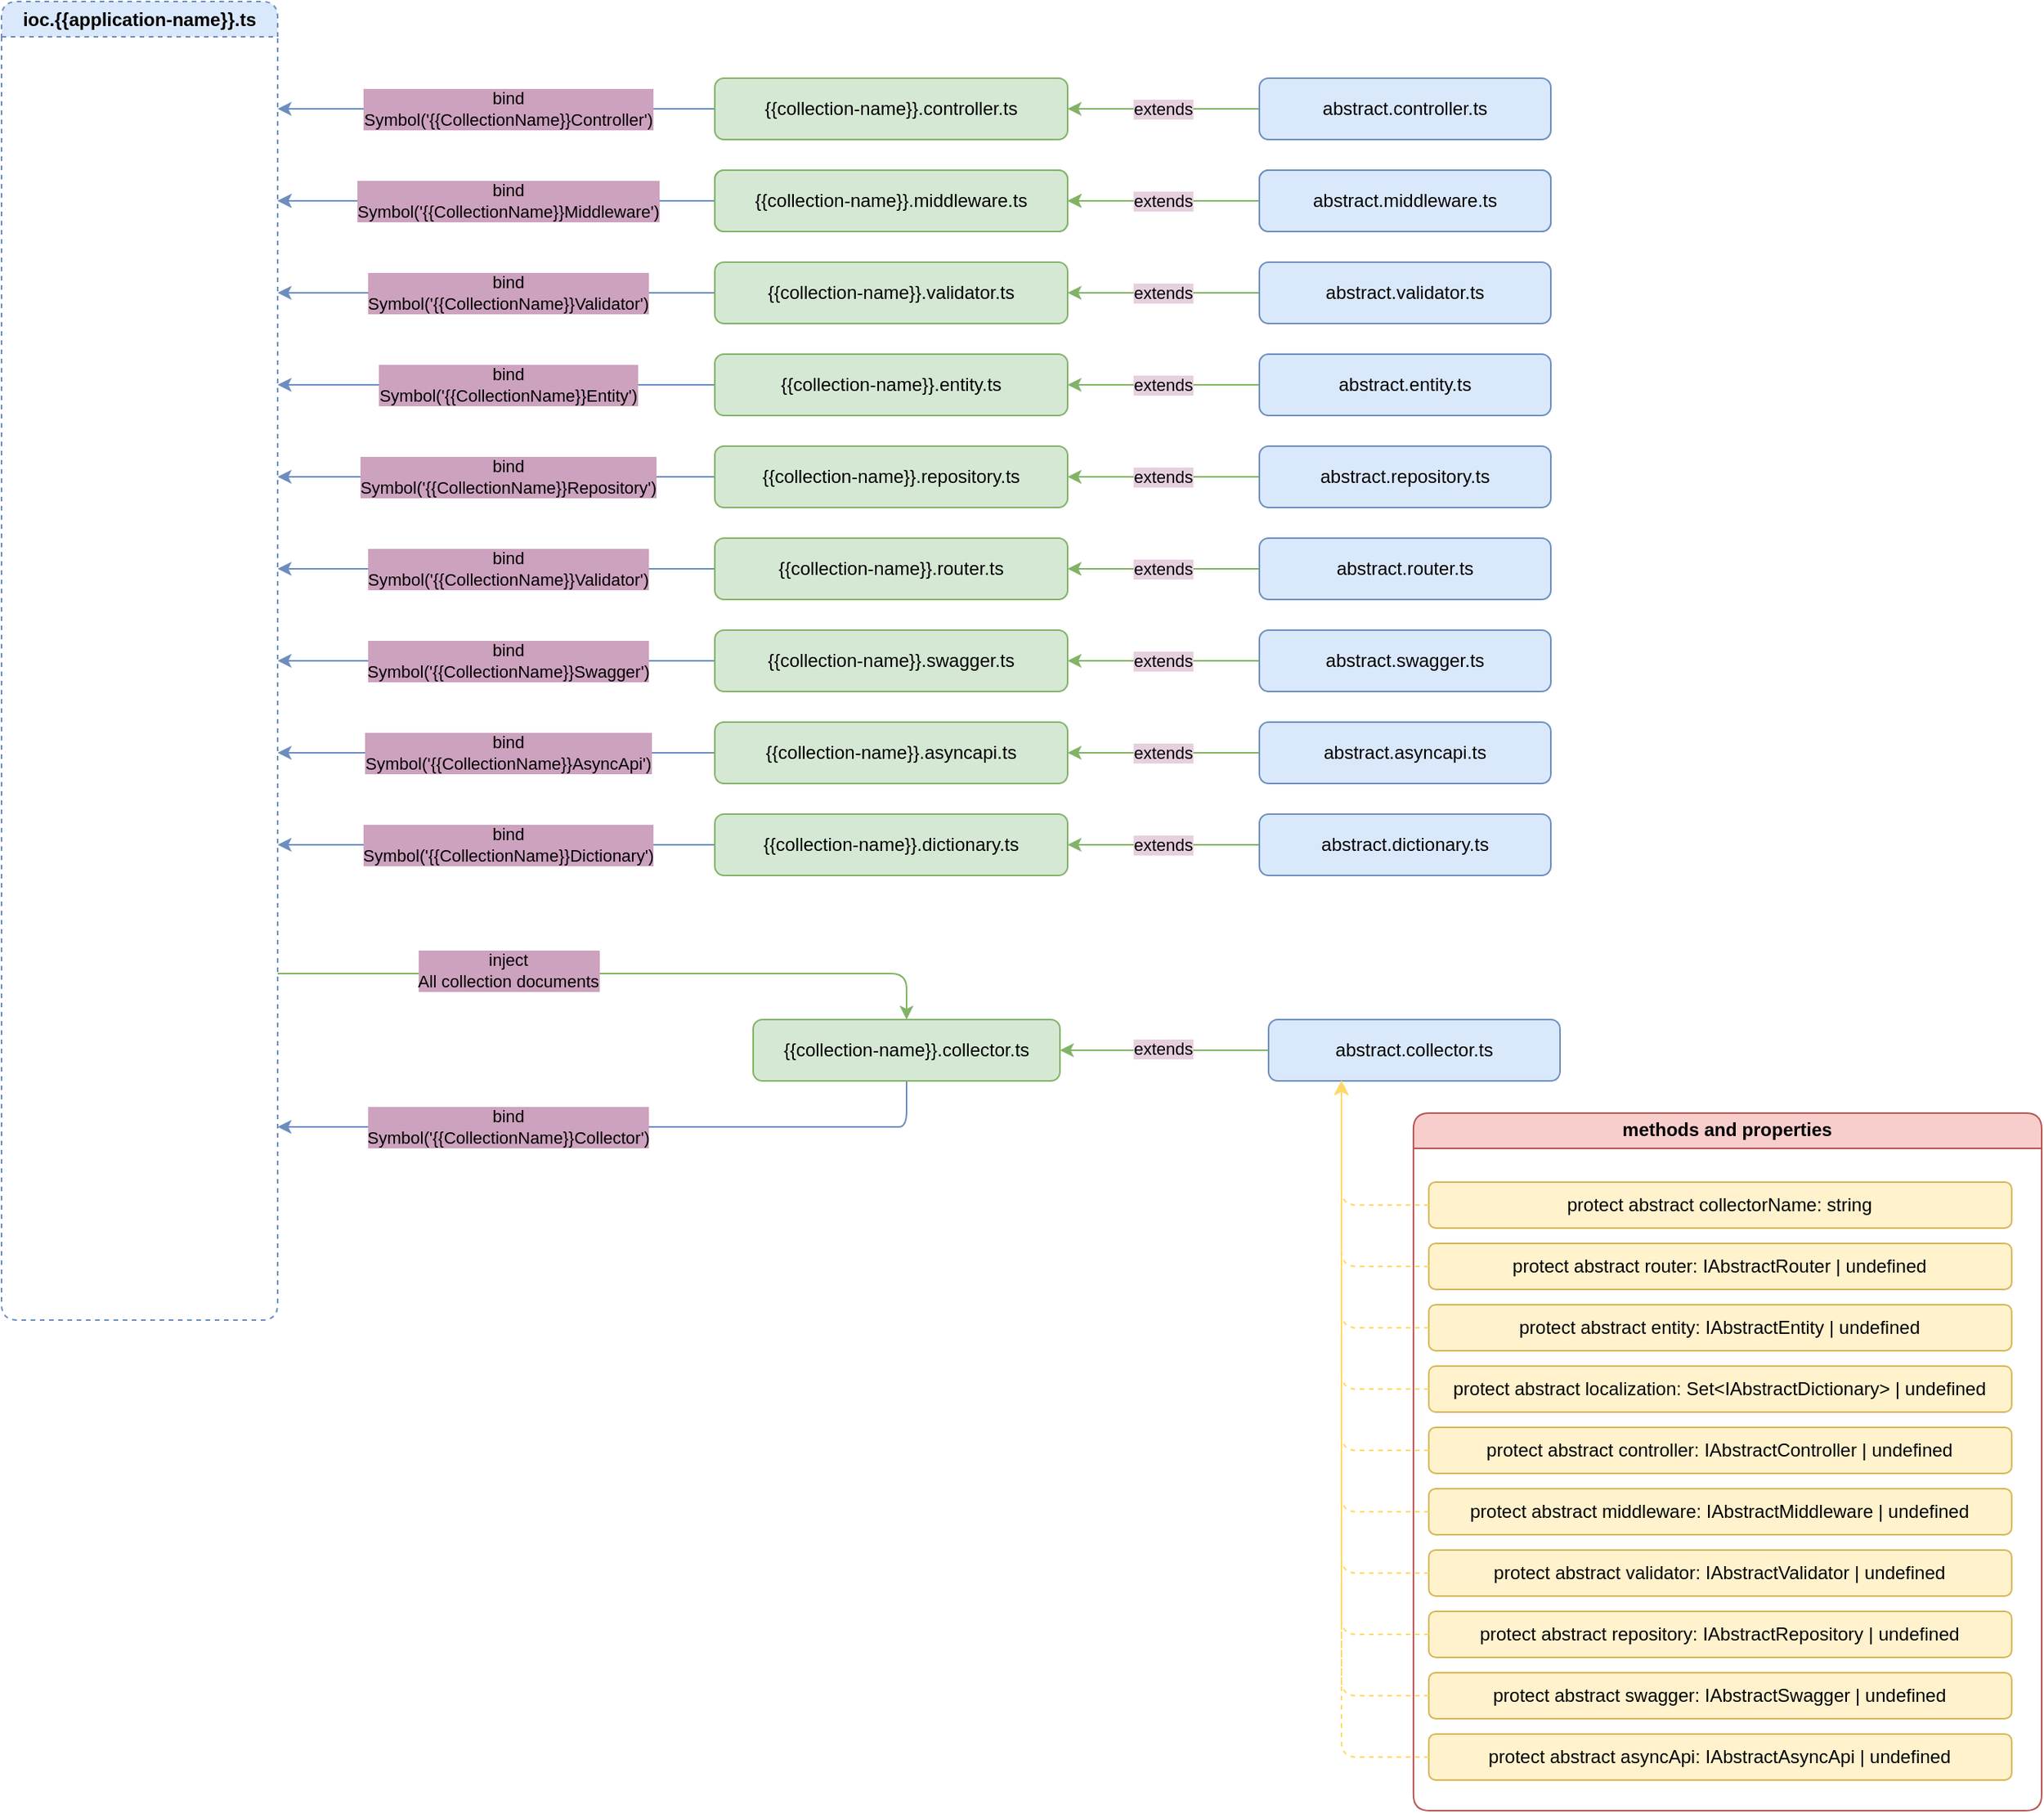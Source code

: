 <mxfile version="20.8.20" type="device"><diagram name="Page-1" id="fesKjeJAGkpHiTC1t1nh"><mxGraphModel dx="1434" dy="3022" grid="1" gridSize="10" guides="1" tooltips="1" connect="1" arrows="1" fold="1" page="1" pageScale="1" pageWidth="850" pageHeight="1100" math="0" shadow="0"><root><mxCell id="0"/><mxCell id="1" parent="0"/><mxCell id="mr9HieGqsV2TsZTmPV3q-1" value="methods and properties" style="swimlane;whiteSpace=wrap;html=1;fillColor=#f8cecc;strokeColor=#b85450;rounded=1;" parent="1" vertex="1"><mxGeometry x="1110.43" y="-715.03" width="409.57" height="455.03" as="geometry"/></mxCell><mxCell id="mr9HieGqsV2TsZTmPV3q-2" value="protect abstract collectorName: string" style="rounded=1;whiteSpace=wrap;html=1;fillColor=#fff2cc;strokeColor=#d6b656;" parent="mr9HieGqsV2TsZTmPV3q-1" vertex="1"><mxGeometry x="10" y="45" width="380" height="30" as="geometry"/></mxCell><mxCell id="mr9HieGqsV2TsZTmPV3q-3" value="protect abstract router: IAbstractRouter | undefined" style="rounded=1;whiteSpace=wrap;html=1;fillColor=#fff2cc;strokeColor=#d6b656;" parent="mr9HieGqsV2TsZTmPV3q-1" vertex="1"><mxGeometry x="10" y="85" width="380" height="30" as="geometry"/></mxCell><mxCell id="mr9HieGqsV2TsZTmPV3q-4" value="protect abstract entity: IAbstractEntity | undefined" style="rounded=1;whiteSpace=wrap;html=1;fillColor=#fff2cc;strokeColor=#d6b656;" parent="mr9HieGqsV2TsZTmPV3q-1" vertex="1"><mxGeometry x="10" y="125" width="380" height="30" as="geometry"/></mxCell><mxCell id="mr9HieGqsV2TsZTmPV3q-5" value="protect abstract localization: Set&amp;lt;IAbstractDictionary&amp;gt; | undefined" style="rounded=1;whiteSpace=wrap;html=1;fillColor=#fff2cc;strokeColor=#d6b656;" parent="mr9HieGqsV2TsZTmPV3q-1" vertex="1"><mxGeometry x="10" y="165.03" width="380" height="30" as="geometry"/></mxCell><mxCell id="mr9HieGqsV2TsZTmPV3q-6" value="protect abstract controller: IAbstractController | undefined" style="rounded=1;whiteSpace=wrap;html=1;fillColor=#fff2cc;strokeColor=#d6b656;" parent="mr9HieGqsV2TsZTmPV3q-1" vertex="1"><mxGeometry x="10" y="205" width="380" height="30" as="geometry"/></mxCell><mxCell id="mr9HieGqsV2TsZTmPV3q-7" value="protect abstract middleware: IAbstractMiddleware | undefined" style="rounded=1;whiteSpace=wrap;html=1;fillColor=#fff2cc;strokeColor=#d6b656;" parent="mr9HieGqsV2TsZTmPV3q-1" vertex="1"><mxGeometry x="10" y="245" width="380" height="30" as="geometry"/></mxCell><mxCell id="mr9HieGqsV2TsZTmPV3q-8" value="protect abstract validator: IAbstractValidator | undefined" style="rounded=1;whiteSpace=wrap;html=1;fillColor=#fff2cc;strokeColor=#d6b656;" parent="mr9HieGqsV2TsZTmPV3q-1" vertex="1"><mxGeometry x="10" y="285" width="380" height="30" as="geometry"/></mxCell><mxCell id="mr9HieGqsV2TsZTmPV3q-9" value="protect abstract repository: IAbstractRepository | undefined" style="rounded=1;whiteSpace=wrap;html=1;fillColor=#fff2cc;strokeColor=#d6b656;" parent="mr9HieGqsV2TsZTmPV3q-1" vertex="1"><mxGeometry x="10" y="325" width="380" height="30" as="geometry"/></mxCell><mxCell id="mr9HieGqsV2TsZTmPV3q-10" value="protect abstract swagger: IAbstractSwagger | undefined" style="rounded=1;whiteSpace=wrap;html=1;fillColor=#fff2cc;strokeColor=#d6b656;" parent="mr9HieGqsV2TsZTmPV3q-1" vertex="1"><mxGeometry x="10" y="365" width="380" height="30" as="geometry"/></mxCell><mxCell id="mr9HieGqsV2TsZTmPV3q-11" value="protect abstract asyncApi: IAbstractAsyncApi | undefined" style="rounded=1;whiteSpace=wrap;html=1;fillColor=#fff2cc;strokeColor=#d6b656;" parent="mr9HieGqsV2TsZTmPV3q-1" vertex="1"><mxGeometry x="10" y="405" width="380" height="30" as="geometry"/></mxCell><mxCell id="mr9HieGqsV2TsZTmPV3q-12" style="edgeStyle=orthogonalEdgeStyle;rounded=1;orthogonalLoop=1;jettySize=auto;html=1;entryX=0.5;entryY=0;entryDx=0;entryDy=0;fillColor=#d5e8d4;strokeColor=#82b366;" parent="1" target="mr9HieGqsV2TsZTmPV3q-16" edge="1"><mxGeometry relative="1" as="geometry"><mxPoint x="370" y="-806" as="sourcePoint"/><Array as="points"><mxPoint x="450" y="-806.03"/><mxPoint x="770" y="-806.03"/></Array></mxGeometry></mxCell><mxCell id="mr9HieGqsV2TsZTmPV3q-13" value="inject&lt;br&gt;All collection documents" style="edgeLabel;html=1;align=center;verticalAlign=middle;resizable=0;points=[];labelBackgroundColor=#CDA2BE;" parent="mr9HieGqsV2TsZTmPV3q-12" vertex="1" connectable="0"><mxGeometry x="-0.187" y="2" relative="1" as="geometry"><mxPoint x="-29" as="offset"/></mxGeometry></mxCell><mxCell id="mr9HieGqsV2TsZTmPV3q-14" style="edgeStyle=orthogonalEdgeStyle;rounded=1;orthogonalLoop=1;jettySize=auto;html=1;exitX=0.5;exitY=1;exitDx=0;exitDy=0;fillColor=#dae8fc;strokeColor=#6c8ebf;" parent="1" source="mr9HieGqsV2TsZTmPV3q-16" edge="1"><mxGeometry relative="1" as="geometry"><mxPoint x="370" y="-706" as="targetPoint"/><Array as="points"><mxPoint x="770" y="-706.03"/><mxPoint x="450" y="-706.03"/></Array></mxGeometry></mxCell><mxCell id="mr9HieGqsV2TsZTmPV3q-15" value="bind&lt;br&gt;Symbol('{{CollectionName}}Collector')" style="edgeLabel;html=1;align=center;verticalAlign=middle;resizable=0;points=[];labelBackgroundColor=#CDA2BE;" parent="mr9HieGqsV2TsZTmPV3q-14" vertex="1" connectable="0"><mxGeometry x="0.337" y="4" relative="1" as="geometry"><mxPoint x="4" y="-4" as="offset"/></mxGeometry></mxCell><mxCell id="mr9HieGqsV2TsZTmPV3q-16" value="{{collection-name}}.collector.ts" style="rounded=1;whiteSpace=wrap;html=1;fillColor=#d5e8d4;strokeColor=#82b366;" parent="1" vertex="1"><mxGeometry x="680" y="-776.03" width="200" height="40" as="geometry"/></mxCell><mxCell id="mr9HieGqsV2TsZTmPV3q-17" style="edgeStyle=orthogonalEdgeStyle;rounded=0;orthogonalLoop=1;jettySize=auto;html=1;entryX=1;entryY=0.5;entryDx=0;entryDy=0;fillColor=#d5e8d4;strokeColor=#82b366;" parent="1" source="mr9HieGqsV2TsZTmPV3q-18" edge="1"><mxGeometry relative="1" as="geometry"><mxPoint x="880" y="-756.03" as="targetPoint"/></mxGeometry></mxCell><mxCell id="mr9HieGqsV2TsZTmPV3q-18" value="abstract.collector.ts" style="rounded=1;whiteSpace=wrap;html=1;fillColor=#dae8fc;strokeColor=#6c8ebf;" parent="1" vertex="1"><mxGeometry x="1016.0" y="-776.03" width="190" height="40" as="geometry"/></mxCell><mxCell id="mr9HieGqsV2TsZTmPV3q-19" style="edgeStyle=orthogonalEdgeStyle;rounded=1;orthogonalLoop=1;jettySize=auto;html=1;entryX=0.25;entryY=1;entryDx=0;entryDy=0;exitX=0;exitY=0.5;exitDx=0;exitDy=0;fillColor=#d5e8d4;strokeColor=#FFD966;dashed=1;strokeWidth=1;" parent="1" source="mr9HieGqsV2TsZTmPV3q-2" target="mr9HieGqsV2TsZTmPV3q-18" edge="1"><mxGeometry relative="1" as="geometry"/></mxCell><mxCell id="mr9HieGqsV2TsZTmPV3q-20" style="edgeStyle=orthogonalEdgeStyle;rounded=1;orthogonalLoop=1;jettySize=auto;html=1;entryX=0.25;entryY=1;entryDx=0;entryDy=0;exitX=0;exitY=0.5;exitDx=0;exitDy=0;fillColor=#d5e8d4;strokeColor=#FFD966;dashed=1;" parent="1" source="mr9HieGqsV2TsZTmPV3q-3" target="mr9HieGqsV2TsZTmPV3q-18" edge="1"><mxGeometry relative="1" as="geometry"/></mxCell><mxCell id="mr9HieGqsV2TsZTmPV3q-21" style="edgeStyle=orthogonalEdgeStyle;rounded=1;orthogonalLoop=1;jettySize=auto;html=1;entryX=0.25;entryY=1;entryDx=0;entryDy=0;exitX=0;exitY=0.5;exitDx=0;exitDy=0;fillColor=#d5e8d4;strokeColor=#FFD966;dashed=1;" parent="1" source="mr9HieGqsV2TsZTmPV3q-11" target="mr9HieGqsV2TsZTmPV3q-18" edge="1"><mxGeometry relative="1" as="geometry"/></mxCell><mxCell id="mr9HieGqsV2TsZTmPV3q-22" style="edgeStyle=orthogonalEdgeStyle;rounded=1;orthogonalLoop=1;jettySize=auto;html=1;entryX=0.25;entryY=1;entryDx=0;entryDy=0;exitX=0;exitY=0.5;exitDx=0;exitDy=0;fillColor=#d5e8d4;strokeColor=#FFD966;dashed=1;" parent="1" source="mr9HieGqsV2TsZTmPV3q-4" target="mr9HieGqsV2TsZTmPV3q-18" edge="1"><mxGeometry relative="1" as="geometry"/></mxCell><mxCell id="mr9HieGqsV2TsZTmPV3q-23" style="edgeStyle=orthogonalEdgeStyle;rounded=1;orthogonalLoop=1;jettySize=auto;html=1;entryX=0.25;entryY=1;entryDx=0;entryDy=0;exitX=0;exitY=0.5;exitDx=0;exitDy=0;fillColor=#d5e8d4;strokeColor=#FFD966;dashed=1;" parent="1" source="mr9HieGqsV2TsZTmPV3q-5" target="mr9HieGqsV2TsZTmPV3q-18" edge="1"><mxGeometry relative="1" as="geometry"/></mxCell><mxCell id="mr9HieGqsV2TsZTmPV3q-24" style="edgeStyle=orthogonalEdgeStyle;rounded=1;orthogonalLoop=1;jettySize=auto;html=1;entryX=0.25;entryY=1;entryDx=0;entryDy=0;exitX=0;exitY=0.5;exitDx=0;exitDy=0;fillColor=#d5e8d4;strokeColor=#FFD966;dashed=1;" parent="1" source="mr9HieGqsV2TsZTmPV3q-6" target="mr9HieGqsV2TsZTmPV3q-18" edge="1"><mxGeometry relative="1" as="geometry"/></mxCell><mxCell id="mr9HieGqsV2TsZTmPV3q-25" style="edgeStyle=orthogonalEdgeStyle;rounded=1;orthogonalLoop=1;jettySize=auto;html=1;entryX=0.25;entryY=1;entryDx=0;entryDy=0;exitX=0;exitY=0.5;exitDx=0;exitDy=0;fillColor=#d5e8d4;strokeColor=#FFD966;dashed=1;shadow=0;jumpStyle=none;" parent="1" source="mr9HieGqsV2TsZTmPV3q-7" target="mr9HieGqsV2TsZTmPV3q-18" edge="1"><mxGeometry relative="1" as="geometry"/></mxCell><mxCell id="mr9HieGqsV2TsZTmPV3q-26" style="edgeStyle=orthogonalEdgeStyle;rounded=1;sketch=0;jumpStyle=none;orthogonalLoop=1;jettySize=auto;html=1;entryX=0.25;entryY=1;entryDx=0;entryDy=0;shadow=0;dashed=1;strokeWidth=1;exitX=0;exitY=0.5;exitDx=0;exitDy=0;fillColor=#d5e8d4;strokeColor=#FFD966;" parent="1" source="mr9HieGqsV2TsZTmPV3q-8" target="mr9HieGqsV2TsZTmPV3q-18" edge="1"><mxGeometry relative="1" as="geometry"/></mxCell><mxCell id="mr9HieGqsV2TsZTmPV3q-27" style="edgeStyle=orthogonalEdgeStyle;rounded=1;sketch=0;jumpStyle=none;orthogonalLoop=1;jettySize=auto;html=1;entryX=0.25;entryY=1;entryDx=0;entryDy=0;shadow=0;dashed=1;strokeWidth=1;exitX=0;exitY=0.5;exitDx=0;exitDy=0;fillColor=#d5e8d4;strokeColor=#FFD966;" parent="1" source="mr9HieGqsV2TsZTmPV3q-9" target="mr9HieGqsV2TsZTmPV3q-18" edge="1"><mxGeometry relative="1" as="geometry"/></mxCell><mxCell id="mr9HieGqsV2TsZTmPV3q-28" style="edgeStyle=orthogonalEdgeStyle;rounded=1;sketch=0;jumpStyle=none;orthogonalLoop=1;jettySize=auto;html=1;entryX=0.25;entryY=1;entryDx=0;entryDy=0;shadow=0;dashed=1;strokeWidth=1;exitX=0;exitY=0.5;exitDx=0;exitDy=0;fillColor=#d5e8d4;strokeColor=#FFD966;" parent="1" source="mr9HieGqsV2TsZTmPV3q-10" target="mr9HieGqsV2TsZTmPV3q-18" edge="1"><mxGeometry relative="1" as="geometry"/></mxCell><mxCell id="mr9HieGqsV2TsZTmPV3q-29" style="edgeStyle=orthogonalEdgeStyle;rounded=0;orthogonalLoop=1;jettySize=auto;html=1;fillColor=#dae8fc;strokeColor=#6c8ebf;" parent="1" edge="1"><mxGeometry relative="1" as="geometry"><mxPoint x="370.0" y="-1250" as="targetPoint"/><mxPoint x="655" y="-1250" as="sourcePoint"/></mxGeometry></mxCell><mxCell id="mr9HieGqsV2TsZTmPV3q-30" value="bind&lt;br&gt;Symbol('{{CollectionName}}Validator')" style="edgeLabel;html=1;align=center;verticalAlign=middle;resizable=0;points=[];labelBackgroundColor=#CDA2BE;" parent="mr9HieGqsV2TsZTmPV3q-29" vertex="1" connectable="0"><mxGeometry x="-0.066" relative="1" as="geometry"><mxPoint x="-2" as="offset"/></mxGeometry></mxCell><mxCell id="mr9HieGqsV2TsZTmPV3q-31" style="edgeStyle=orthogonalEdgeStyle;rounded=0;orthogonalLoop=1;jettySize=auto;html=1;fillColor=#d5e8d4;strokeColor=#82b366;entryX=1;entryY=0.5;entryDx=0;entryDy=0;" parent="1" edge="1"><mxGeometry relative="1" as="geometry"><mxPoint x="885" y="-1250" as="targetPoint"/><mxPoint x="1016" y="-1250" as="sourcePoint"/></mxGeometry></mxCell><mxCell id="mr9HieGqsV2TsZTmPV3q-32" value="extends" style="edgeLabel;html=1;align=center;verticalAlign=middle;resizable=0;points=[];labelBackgroundColor=#E6D0DE;" parent="1" vertex="1" connectable="0"><mxGeometry x="920" y="-1246" as="geometry"><mxPoint x="27" y="-4" as="offset"/></mxGeometry></mxCell><mxCell id="mr9HieGqsV2TsZTmPV3q-33" style="edgeStyle=orthogonalEdgeStyle;rounded=0;orthogonalLoop=1;jettySize=auto;html=1;fillColor=#dae8fc;strokeColor=#6c8ebf;" parent="1" edge="1"><mxGeometry relative="1" as="geometry"><mxPoint x="370.0" y="-1310" as="targetPoint"/><mxPoint x="655" y="-1310" as="sourcePoint"/></mxGeometry></mxCell><mxCell id="mr9HieGqsV2TsZTmPV3q-34" value="bind&lt;br&gt;Symbol('{{CollectionName}}Controller')" style="edgeLabel;html=1;align=center;verticalAlign=middle;resizable=0;points=[];labelBackgroundColor=#CDA2BE;" parent="mr9HieGqsV2TsZTmPV3q-33" vertex="1" connectable="0"><mxGeometry x="-0.066" relative="1" as="geometry"><mxPoint x="-2" as="offset"/></mxGeometry></mxCell><mxCell id="mr9HieGqsV2TsZTmPV3q-35" style="edgeStyle=orthogonalEdgeStyle;rounded=0;orthogonalLoop=1;jettySize=auto;html=1;fillColor=#d5e8d4;strokeColor=#82b366;entryX=1;entryY=0.5;entryDx=0;entryDy=0;" parent="1" edge="1"><mxGeometry relative="1" as="geometry"><mxPoint x="885" y="-1310" as="targetPoint"/><mxPoint x="1016" y="-1310" as="sourcePoint"/></mxGeometry></mxCell><mxCell id="mr9HieGqsV2TsZTmPV3q-36" value="extends" style="edgeLabel;html=1;align=center;verticalAlign=middle;resizable=0;points=[];labelBackgroundColor=#E6D0DE;" parent="1" vertex="1" connectable="0"><mxGeometry x="920" y="-1306" as="geometry"><mxPoint x="27" y="-4" as="offset"/></mxGeometry></mxCell><mxCell id="mr9HieGqsV2TsZTmPV3q-37" value="{{collection-name}}.validator.ts" style="rounded=1;whiteSpace=wrap;html=1;fillColor=#d5e8d4;strokeColor=#82b366;" parent="1" vertex="1"><mxGeometry x="655" y="-1330" width="230" height="40" as="geometry"/></mxCell><mxCell id="mr9HieGqsV2TsZTmPV3q-38" value="abstract.validator.ts" style="rounded=1;whiteSpace=wrap;html=1;fillColor=#dae8fc;strokeColor=#6c8ebf;" parent="1" vertex="1"><mxGeometry x="1010" y="-1330" width="190" height="40" as="geometry"/></mxCell><mxCell id="mr9HieGqsV2TsZTmPV3q-39" style="edgeStyle=orthogonalEdgeStyle;rounded=0;orthogonalLoop=1;jettySize=auto;html=1;fillColor=#dae8fc;strokeColor=#6c8ebf;" parent="1" edge="1"><mxGeometry relative="1" as="geometry"><mxPoint x="370.0" y="-1310" as="targetPoint"/><mxPoint x="655" y="-1310" as="sourcePoint"/></mxGeometry></mxCell><mxCell id="mr9HieGqsV2TsZTmPV3q-40" value="bind&lt;br&gt;Symbol('{{CollectionName}}Middleware')" style="edgeLabel;html=1;align=center;verticalAlign=middle;resizable=0;points=[];labelBackgroundColor=#CDA2BE;" parent="mr9HieGqsV2TsZTmPV3q-39" vertex="1" connectable="0"><mxGeometry x="-0.066" relative="1" as="geometry"><mxPoint x="-2" as="offset"/></mxGeometry></mxCell><mxCell id="mr9HieGqsV2TsZTmPV3q-41" style="edgeStyle=orthogonalEdgeStyle;rounded=0;orthogonalLoop=1;jettySize=auto;html=1;fillColor=#d5e8d4;strokeColor=#82b366;entryX=1;entryY=0.5;entryDx=0;entryDy=0;" parent="1" edge="1"><mxGeometry relative="1" as="geometry"><mxPoint x="885" y="-1310" as="targetPoint"/><mxPoint x="1016" y="-1310" as="sourcePoint"/></mxGeometry></mxCell><mxCell id="mr9HieGqsV2TsZTmPV3q-42" value="extends" style="edgeLabel;html=1;align=center;verticalAlign=middle;resizable=0;points=[];labelBackgroundColor=#E6D0DE;" parent="1" vertex="1" connectable="0"><mxGeometry x="920" y="-1306" as="geometry"><mxPoint x="27" y="-4" as="offset"/></mxGeometry></mxCell><mxCell id="mr9HieGqsV2TsZTmPV3q-43" value="{{collection-name}}.middleware.ts" style="rounded=1;whiteSpace=wrap;html=1;fillColor=#d5e8d4;strokeColor=#82b366;" parent="1" vertex="1"><mxGeometry x="655" y="-1330" width="230" height="40" as="geometry"/></mxCell><mxCell id="mr9HieGqsV2TsZTmPV3q-44" value="abstract.middleware.ts" style="rounded=1;whiteSpace=wrap;html=1;fillColor=#dae8fc;strokeColor=#6c8ebf;" parent="1" vertex="1"><mxGeometry x="1010" y="-1330" width="190" height="40" as="geometry"/></mxCell><mxCell id="mr9HieGqsV2TsZTmPV3q-45" style="edgeStyle=orthogonalEdgeStyle;rounded=0;orthogonalLoop=1;jettySize=auto;html=1;fillColor=#dae8fc;strokeColor=#6c8ebf;" parent="1" edge="1"><mxGeometry relative="1" as="geometry"><mxPoint x="370.0" y="-1370" as="targetPoint"/><mxPoint x="655" y="-1370" as="sourcePoint"/></mxGeometry></mxCell><mxCell id="mr9HieGqsV2TsZTmPV3q-46" value="bind&lt;br&gt;Symbol('{{CollectionName}}Controller')" style="edgeLabel;html=1;align=center;verticalAlign=middle;resizable=0;points=[];labelBackgroundColor=#CDA2BE;" parent="mr9HieGqsV2TsZTmPV3q-45" vertex="1" connectable="0"><mxGeometry x="-0.066" relative="1" as="geometry"><mxPoint x="-2" as="offset"/></mxGeometry></mxCell><mxCell id="mr9HieGqsV2TsZTmPV3q-47" style="edgeStyle=orthogonalEdgeStyle;rounded=0;orthogonalLoop=1;jettySize=auto;html=1;fillColor=#d5e8d4;strokeColor=#82b366;entryX=1;entryY=0.5;entryDx=0;entryDy=0;" parent="1" edge="1"><mxGeometry relative="1" as="geometry"><mxPoint x="885" y="-1370" as="targetPoint"/><mxPoint x="1016" y="-1370" as="sourcePoint"/></mxGeometry></mxCell><mxCell id="mr9HieGqsV2TsZTmPV3q-48" value="extends" style="edgeLabel;html=1;align=center;verticalAlign=middle;resizable=0;points=[];labelBackgroundColor=#E6D0DE;" parent="1" vertex="1" connectable="0"><mxGeometry x="920" y="-1366" as="geometry"><mxPoint x="27" y="-4" as="offset"/></mxGeometry></mxCell><mxCell id="mr9HieGqsV2TsZTmPV3q-49" value="{{collection-name}}.controller.ts" style="rounded=1;whiteSpace=wrap;html=1;fillColor=#d5e8d4;strokeColor=#82b366;" parent="1" vertex="1"><mxGeometry x="655" y="-1390" width="230" height="40" as="geometry"/></mxCell><mxCell id="mr9HieGqsV2TsZTmPV3q-50" value="abstract.controller.ts" style="rounded=1;whiteSpace=wrap;html=1;fillColor=#dae8fc;strokeColor=#6c8ebf;" parent="1" vertex="1"><mxGeometry x="1010" y="-1390" width="190" height="40" as="geometry"/></mxCell><mxCell id="mr9HieGqsV2TsZTmPV3q-51" value="abstract.validator.ts" style="rounded=1;whiteSpace=wrap;html=1;fillColor=#dae8fc;strokeColor=#6c8ebf;" parent="1" vertex="1"><mxGeometry x="1010" y="-1270" width="190" height="40" as="geometry"/></mxCell><mxCell id="mr9HieGqsV2TsZTmPV3q-52" value="{{collection-name}}.validator.ts" style="rounded=1;whiteSpace=wrap;html=1;fillColor=#d5e8d4;strokeColor=#82b366;" parent="1" vertex="1"><mxGeometry x="655" y="-1270" width="230" height="40" as="geometry"/></mxCell><mxCell id="mr9HieGqsV2TsZTmPV3q-53" value="ioc.{{application-name}}.ts" style="swimlane;whiteSpace=wrap;html=1;rounded=1;dashed=1;fillColor=#dae8fc;strokeColor=#6c8ebf;" parent="1" vertex="1"><mxGeometry x="190" y="-1440" width="180" height="860" as="geometry"/></mxCell><mxCell id="mr9HieGqsV2TsZTmPV3q-54" style="edgeStyle=orthogonalEdgeStyle;rounded=0;orthogonalLoop=1;jettySize=auto;html=1;fillColor=#dae8fc;strokeColor=#6c8ebf;" parent="1" edge="1"><mxGeometry relative="1" as="geometry"><mxPoint x="370.0" y="-1190" as="targetPoint"/><mxPoint x="655" y="-1190" as="sourcePoint"/></mxGeometry></mxCell><mxCell id="mr9HieGqsV2TsZTmPV3q-55" value="bind&lt;br&gt;Symbol('{{CollectionName}}Entity')" style="edgeLabel;html=1;align=center;verticalAlign=middle;resizable=0;points=[];labelBackgroundColor=#CDA2BE;" parent="mr9HieGqsV2TsZTmPV3q-54" vertex="1" connectable="0"><mxGeometry x="-0.066" relative="1" as="geometry"><mxPoint x="-2" as="offset"/></mxGeometry></mxCell><mxCell id="mr9HieGqsV2TsZTmPV3q-56" style="edgeStyle=orthogonalEdgeStyle;rounded=0;orthogonalLoop=1;jettySize=auto;html=1;fillColor=#d5e8d4;strokeColor=#82b366;entryX=1;entryY=0.5;entryDx=0;entryDy=0;" parent="1" edge="1"><mxGeometry relative="1" as="geometry"><mxPoint x="885" y="-1190" as="targetPoint"/><mxPoint x="1016" y="-1190" as="sourcePoint"/></mxGeometry></mxCell><mxCell id="mr9HieGqsV2TsZTmPV3q-57" value="extends" style="edgeLabel;html=1;align=center;verticalAlign=middle;resizable=0;points=[];labelBackgroundColor=#E6D0DE;" parent="1" vertex="1" connectable="0"><mxGeometry x="920" y="-1186" as="geometry"><mxPoint x="27" y="-4" as="offset"/></mxGeometry></mxCell><mxCell id="mr9HieGqsV2TsZTmPV3q-58" value="abstract.entity.ts" style="rounded=1;whiteSpace=wrap;html=1;fillColor=#dae8fc;strokeColor=#6c8ebf;" parent="1" vertex="1"><mxGeometry x="1010" y="-1210" width="190" height="40" as="geometry"/></mxCell><mxCell id="mr9HieGqsV2TsZTmPV3q-59" value="{{collection-name}}.entity.ts" style="rounded=1;whiteSpace=wrap;html=1;fillColor=#d5e8d4;strokeColor=#82b366;" parent="1" vertex="1"><mxGeometry x="655" y="-1210" width="230" height="40" as="geometry"/></mxCell><mxCell id="mr9HieGqsV2TsZTmPV3q-60" style="edgeStyle=orthogonalEdgeStyle;rounded=0;orthogonalLoop=1;jettySize=auto;html=1;fillColor=#dae8fc;strokeColor=#6c8ebf;" parent="1" edge="1"><mxGeometry relative="1" as="geometry"><mxPoint x="370.0" y="-1130" as="targetPoint"/><mxPoint x="655" y="-1130" as="sourcePoint"/></mxGeometry></mxCell><mxCell id="mr9HieGqsV2TsZTmPV3q-61" value="bind&lt;br&gt;Symbol('{{CollectionName}}Repository')" style="edgeLabel;html=1;align=center;verticalAlign=middle;resizable=0;points=[];labelBackgroundColor=#CDA2BE;" parent="mr9HieGqsV2TsZTmPV3q-60" vertex="1" connectable="0"><mxGeometry x="-0.066" relative="1" as="geometry"><mxPoint x="-2" as="offset"/></mxGeometry></mxCell><mxCell id="mr9HieGqsV2TsZTmPV3q-62" style="edgeStyle=orthogonalEdgeStyle;rounded=0;orthogonalLoop=1;jettySize=auto;html=1;fillColor=#d5e8d4;strokeColor=#82b366;entryX=1;entryY=0.5;entryDx=0;entryDy=0;" parent="1" edge="1"><mxGeometry relative="1" as="geometry"><mxPoint x="885" y="-1130" as="targetPoint"/><mxPoint x="1016" y="-1130" as="sourcePoint"/></mxGeometry></mxCell><mxCell id="mr9HieGqsV2TsZTmPV3q-63" value="extends" style="edgeLabel;html=1;align=center;verticalAlign=middle;resizable=0;points=[];labelBackgroundColor=#E6D0DE;" parent="1" vertex="1" connectable="0"><mxGeometry x="920" y="-1126" as="geometry"><mxPoint x="27" y="-4" as="offset"/></mxGeometry></mxCell><mxCell id="mr9HieGqsV2TsZTmPV3q-64" value="abstract.repository.ts" style="rounded=1;whiteSpace=wrap;html=1;fillColor=#dae8fc;strokeColor=#6c8ebf;" parent="1" vertex="1"><mxGeometry x="1010" y="-1150" width="190" height="40" as="geometry"/></mxCell><mxCell id="mr9HieGqsV2TsZTmPV3q-65" value="{{collection-name}}.repository.ts" style="rounded=1;whiteSpace=wrap;html=1;fillColor=#d5e8d4;strokeColor=#82b366;" parent="1" vertex="1"><mxGeometry x="655" y="-1150" width="230" height="40" as="geometry"/></mxCell><mxCell id="mr9HieGqsV2TsZTmPV3q-66" style="edgeStyle=orthogonalEdgeStyle;rounded=0;orthogonalLoop=1;jettySize=auto;html=1;fillColor=#dae8fc;strokeColor=#6c8ebf;" parent="1" edge="1"><mxGeometry relative="1" as="geometry"><mxPoint x="370.0" y="-1070" as="targetPoint"/><mxPoint x="655" y="-1070" as="sourcePoint"/></mxGeometry></mxCell><mxCell id="mr9HieGqsV2TsZTmPV3q-67" value="bind&lt;br&gt;Symbol('{{CollectionName}}Validator')" style="edgeLabel;html=1;align=center;verticalAlign=middle;resizable=0;points=[];labelBackgroundColor=#CDA2BE;" parent="mr9HieGqsV2TsZTmPV3q-66" vertex="1" connectable="0"><mxGeometry x="-0.066" relative="1" as="geometry"><mxPoint x="-2" as="offset"/></mxGeometry></mxCell><mxCell id="mr9HieGqsV2TsZTmPV3q-68" style="edgeStyle=orthogonalEdgeStyle;rounded=0;orthogonalLoop=1;jettySize=auto;html=1;fillColor=#d5e8d4;strokeColor=#82b366;entryX=1;entryY=0.5;entryDx=0;entryDy=0;" parent="1" edge="1"><mxGeometry relative="1" as="geometry"><mxPoint x="885" y="-1070" as="targetPoint"/><mxPoint x="1016" y="-1070" as="sourcePoint"/></mxGeometry></mxCell><mxCell id="mr9HieGqsV2TsZTmPV3q-69" value="extends" style="edgeLabel;html=1;align=center;verticalAlign=middle;resizable=0;points=[];labelBackgroundColor=#E6D0DE;" parent="1" vertex="1" connectable="0"><mxGeometry x="920" y="-1066" as="geometry"><mxPoint x="27" y="-4" as="offset"/></mxGeometry></mxCell><mxCell id="mr9HieGqsV2TsZTmPV3q-70" value="abstract.router.ts" style="rounded=1;whiteSpace=wrap;html=1;fillColor=#dae8fc;strokeColor=#6c8ebf;" parent="1" vertex="1"><mxGeometry x="1010" y="-1090" width="190" height="40" as="geometry"/></mxCell><mxCell id="mr9HieGqsV2TsZTmPV3q-71" value="{{collection-name}}.router.ts" style="rounded=1;whiteSpace=wrap;html=1;fillColor=#d5e8d4;strokeColor=#82b366;" parent="1" vertex="1"><mxGeometry x="655" y="-1090" width="230" height="40" as="geometry"/></mxCell><mxCell id="mr9HieGqsV2TsZTmPV3q-72" style="edgeStyle=orthogonalEdgeStyle;rounded=0;orthogonalLoop=1;jettySize=auto;html=1;fillColor=#dae8fc;strokeColor=#6c8ebf;" parent="1" edge="1"><mxGeometry relative="1" as="geometry"><mxPoint x="370.0" y="-1010" as="targetPoint"/><mxPoint x="655" y="-1010" as="sourcePoint"/></mxGeometry></mxCell><mxCell id="mr9HieGqsV2TsZTmPV3q-73" value="bind&lt;br&gt;Symbol('{{CollectionName}}Swagger')" style="edgeLabel;html=1;align=center;verticalAlign=middle;resizable=0;points=[];labelBackgroundColor=#CDA2BE;" parent="mr9HieGqsV2TsZTmPV3q-72" vertex="1" connectable="0"><mxGeometry x="-0.066" relative="1" as="geometry"><mxPoint x="-2" as="offset"/></mxGeometry></mxCell><mxCell id="mr9HieGqsV2TsZTmPV3q-74" style="edgeStyle=orthogonalEdgeStyle;rounded=0;orthogonalLoop=1;jettySize=auto;html=1;fillColor=#d5e8d4;strokeColor=#82b366;entryX=1;entryY=0.5;entryDx=0;entryDy=0;" parent="1" edge="1"><mxGeometry relative="1" as="geometry"><mxPoint x="885" y="-1010" as="targetPoint"/><mxPoint x="1016" y="-1010" as="sourcePoint"/></mxGeometry></mxCell><mxCell id="mr9HieGqsV2TsZTmPV3q-75" value="extends" style="edgeLabel;html=1;align=center;verticalAlign=middle;resizable=0;points=[];labelBackgroundColor=#E6D0DE;" parent="1" vertex="1" connectable="0"><mxGeometry x="920" y="-1006" as="geometry"><mxPoint x="27" y="-4" as="offset"/></mxGeometry></mxCell><mxCell id="mr9HieGqsV2TsZTmPV3q-76" value="abstract.swagger.ts" style="rounded=1;whiteSpace=wrap;html=1;fillColor=#dae8fc;strokeColor=#6c8ebf;" parent="1" vertex="1"><mxGeometry x="1010" y="-1030" width="190" height="40" as="geometry"/></mxCell><mxCell id="mr9HieGqsV2TsZTmPV3q-77" value="{{collection-name}}.swagger.ts" style="rounded=1;whiteSpace=wrap;html=1;fillColor=#d5e8d4;strokeColor=#82b366;" parent="1" vertex="1"><mxGeometry x="655" y="-1030" width="230" height="40" as="geometry"/></mxCell><mxCell id="mr9HieGqsV2TsZTmPV3q-78" style="edgeStyle=orthogonalEdgeStyle;rounded=0;orthogonalLoop=1;jettySize=auto;html=1;fillColor=#dae8fc;strokeColor=#6c8ebf;" parent="1" edge="1"><mxGeometry relative="1" as="geometry"><mxPoint x="370.0" y="-950" as="targetPoint"/><mxPoint x="655" y="-950" as="sourcePoint"/></mxGeometry></mxCell><mxCell id="mr9HieGqsV2TsZTmPV3q-79" value="bind&lt;br&gt;Symbol('{{CollectionName}}AsyncApi')" style="edgeLabel;html=1;align=center;verticalAlign=middle;resizable=0;points=[];labelBackgroundColor=#CDA2BE;" parent="mr9HieGqsV2TsZTmPV3q-78" vertex="1" connectable="0"><mxGeometry x="-0.066" relative="1" as="geometry"><mxPoint x="-2" as="offset"/></mxGeometry></mxCell><mxCell id="mr9HieGqsV2TsZTmPV3q-80" style="edgeStyle=orthogonalEdgeStyle;rounded=0;orthogonalLoop=1;jettySize=auto;html=1;fillColor=#d5e8d4;strokeColor=#82b366;entryX=1;entryY=0.5;entryDx=0;entryDy=0;" parent="1" edge="1"><mxGeometry relative="1" as="geometry"><mxPoint x="885" y="-950" as="targetPoint"/><mxPoint x="1016" y="-950" as="sourcePoint"/></mxGeometry></mxCell><mxCell id="mr9HieGqsV2TsZTmPV3q-81" value="extends" style="edgeLabel;html=1;align=center;verticalAlign=middle;resizable=0;points=[];labelBackgroundColor=#E6D0DE;" parent="1" vertex="1" connectable="0"><mxGeometry x="920" y="-946" as="geometry"><mxPoint x="27" y="-4" as="offset"/></mxGeometry></mxCell><mxCell id="mr9HieGqsV2TsZTmPV3q-82" value="abstract.asyncapi.ts" style="rounded=1;whiteSpace=wrap;html=1;fillColor=#dae8fc;strokeColor=#6c8ebf;" parent="1" vertex="1"><mxGeometry x="1010" y="-970" width="190" height="40" as="geometry"/></mxCell><mxCell id="mr9HieGqsV2TsZTmPV3q-83" value="{{collection-name}}.asyncapi.ts" style="rounded=1;whiteSpace=wrap;html=1;fillColor=#d5e8d4;strokeColor=#82b366;" parent="1" vertex="1"><mxGeometry x="655" y="-970" width="230" height="40" as="geometry"/></mxCell><mxCell id="mr9HieGqsV2TsZTmPV3q-84" style="edgeStyle=orthogonalEdgeStyle;rounded=0;orthogonalLoop=1;jettySize=auto;html=1;fillColor=#dae8fc;strokeColor=#6c8ebf;" parent="1" edge="1"><mxGeometry relative="1" as="geometry"><mxPoint x="370.0" y="-890" as="targetPoint"/><mxPoint x="655" y="-890" as="sourcePoint"/></mxGeometry></mxCell><mxCell id="mr9HieGqsV2TsZTmPV3q-85" value="bind&lt;br&gt;Symbol('{{CollectionName}}Dictionary')" style="edgeLabel;html=1;align=center;verticalAlign=middle;resizable=0;points=[];labelBackgroundColor=#CDA2BE;" parent="mr9HieGqsV2TsZTmPV3q-84" vertex="1" connectable="0"><mxGeometry x="-0.066" relative="1" as="geometry"><mxPoint x="-2" as="offset"/></mxGeometry></mxCell><mxCell id="mr9HieGqsV2TsZTmPV3q-86" style="edgeStyle=orthogonalEdgeStyle;rounded=0;orthogonalLoop=1;jettySize=auto;html=1;fillColor=#d5e8d4;strokeColor=#82b366;entryX=1;entryY=0.5;entryDx=0;entryDy=0;" parent="1" edge="1"><mxGeometry relative="1" as="geometry"><mxPoint x="885" y="-890" as="targetPoint"/><mxPoint x="1016" y="-890" as="sourcePoint"/></mxGeometry></mxCell><mxCell id="mr9HieGqsV2TsZTmPV3q-87" value="extends" style="edgeLabel;html=1;align=center;verticalAlign=middle;resizable=0;points=[];labelBackgroundColor=#E6D0DE;" parent="1" vertex="1" connectable="0"><mxGeometry x="920" y="-886" as="geometry"><mxPoint x="27" y="-4" as="offset"/></mxGeometry></mxCell><mxCell id="mr9HieGqsV2TsZTmPV3q-88" value="abstract.dictionary.ts" style="rounded=1;whiteSpace=wrap;html=1;fillColor=#dae8fc;strokeColor=#6c8ebf;" parent="1" vertex="1"><mxGeometry x="1010" y="-910" width="190" height="40" as="geometry"/></mxCell><mxCell id="mr9HieGqsV2TsZTmPV3q-89" value="{{collection-name}}.dictionary.ts" style="rounded=1;whiteSpace=wrap;html=1;fillColor=#d5e8d4;strokeColor=#82b366;" parent="1" vertex="1"><mxGeometry x="655" y="-910" width="230" height="40" as="geometry"/></mxCell><mxCell id="M4sdMYO3rIwRrTKaIbVm-1" value="extends" style="edgeLabel;html=1;align=center;verticalAlign=middle;resizable=0;points=[];labelBackgroundColor=#E6D0DE;" parent="1" vertex="1" connectable="0"><mxGeometry x="920" y="-753" as="geometry"><mxPoint x="27" y="-4" as="offset"/></mxGeometry></mxCell></root></mxGraphModel></diagram></mxfile>